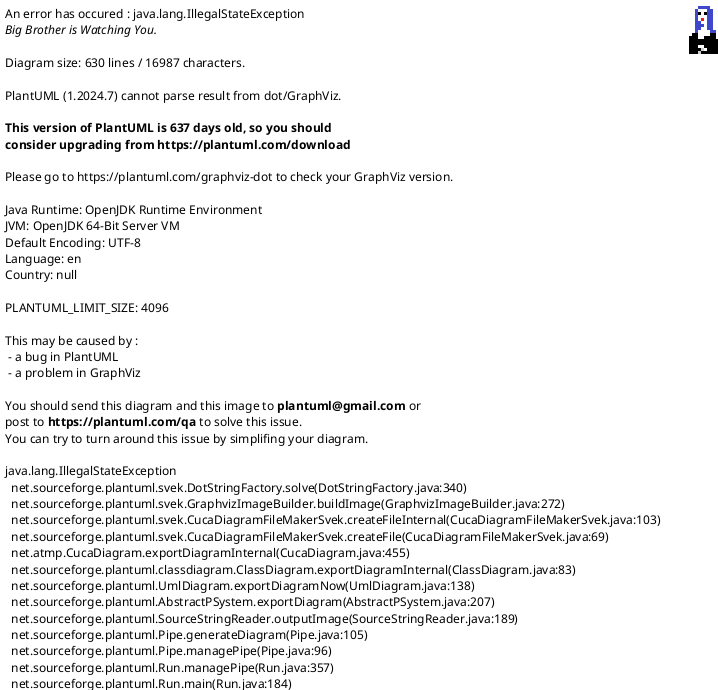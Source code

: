 @startuml etrobocon2025-class-diagram
!pragma useVerticalIf on

' レイアウト調整
skinparam linetype ortho
skinparam nodesep 50
skinparam ranksep 50
skinparam minClassWidth 100
skinparam maxMessageSize 150
skinparam maxBoxSize 150
skinparam svgMaxWidth 10000
skinparam svgMaxHeight 6000
skinparam defaultFontSize 10
skinparam classFontSize 9
skinparam packageFontSize 10

' 配置指示
!define LAYOUT_TOP_TO_BOTTOM_DIRECTION top to bottom direction

' サブシステム、ロボコンスナップ攻略システム
package "ロボコンスナップ攻略システム" {
  package "走行計画部" {
    ' コマンドの列挙型
    enum COMMAND {
      AR
      DS
      CS
      DL
      DCL
      ' CDCL
      CL
      CDL
      EC
      SL
      SS
      MCA
      BCA
      CRA
      ' NONE
    }

    ' 攻略エリアの列挙型
    enum Area {
      LineTrace
      DoubleLoop
      SmartCarry
    }

    ' メインクラス
    class EtRobocon2025 {
      + {static} start(): void
      - {static} robot: Robot
    }

    ' エリアマスタークラス
    class AreaMaster {
      + run(): void
      - area: Area
      - isLeftCourse: bool
      - targetBrightness: int
      - {static} const basePath: std::string
      - {static} const areaCommandNames: std::array<std::string, 3>
    }

    ' キャリブレータクラス
    class Calibrator {
      + selectAndSetCourse(): void
      + measureAndSetTargetBrightness(): void
      + getAngleCheckFrame(): void
      + waitForStart(): void
      + getIsLeftCourse(): bool
      + getTargetBrightness(): int
      - isLeftCourse: bool
      - targetBrightness: int
    }

    ' モーションパーサークラス
    class MotionParser {
      + {static} createMotions(Robot& robot, std::string& commandFilePath, int targetBrightness): std::vector<Motion*>
      - {static} convertCommand(const std::string& str): COMMAND
      - {static} convertBool(const std::string& command, const std::string& stringParameter): bool
    }

    ' ユーティリティクラス
    class StringOperator {
      + {static} removeEOL(const std::string& str): std::string
    }
  }
}

' サブシステム、走行体情報管理システム
package "走行体情報管理システム" {
  package "走行体情報中継部" {
    ' ミニフィグの向き判定結果
    struct MiniFigDirectionResult {
      + wasDetected: bool
      + direction: MiniFigDirection
    }

    ' ミニフィグの向きの列挙型
    enum MiniFigDirection {
      FRONT
      RIGHT
      BACK
      LEFT
    }

    ' 風景方向判定結果
    struct BackgroundDirectionResult {
      + wasDetected: bool
      + direction: BackgroundDirection
    }

    ' 風景方向の列挙型
    enum BackgroundDirection {
      FRONT
      RIGHT
      BACK
      LEFT
    }

    ' システム定数
    class SystemInfo <<constants>> {
      + {static} PI: double
      + {static} RAD_TO_DEG: double
      + {static} DEG_TO_RAD: double
      + {static} constexpr TREAD: double
      + {static} constexpr WHEEL_RADIUS: double
      + {static} constexpr RESOLUTION_WIDTH: int
      + {static} constexpr RESOLUTION_HEIGHT: int
      + {static} constexpr MIN_WIDTH: int
      + {static} constexpr MIN_HEIGHT: int
      + {static} constexpr MAX_WIDTH: int
      + {static} constexpr MAX_HEIGHT: int
    }

    ' ロボットクラス
    ' backgroundDirectionResult は実装予定の変数と関係を記述している
    class Robot {
      + Robot()
      + Robot(ICameraCapture& cam)
      + getMotorControllerInstance(): MotorController&
      + getCameraCaptureInstance(): ICameraCapture&
      + getColorSensorInstance(): spikeapi::ColorSensor&
      + getClockInstance(): spikeapi::Clock&
      + getButtonInstance(): spikeapi::Button&
      + getForceSensorInstance(): spikeapi::ForceSensor&
      + getDisplayInstance(): spikeapi::Display&
      + setIsLeftEdge(bool isLeft): void
      + getIsLeftEdge() const: bool
      + getMiniFigDirectionResult(): MiniFigDirectionResult&
      + getBackgroundDirectionResult(): BackgroundDirectionResult&
      - motorController: MotorController
      - defaultCameraCapture: CameraCapture
      - cameraCapture: ICameraCapture&
      - colorSensor: spikeapi::ColorSensor
      - clock: spikeapi::Clock
      - button: spikeapi::Button
      - forceSensor: spikeapi::ForceSensor
      - display: spikeapi::Display
      - miniFigDirectionResult: MiniFigDirectionResult
      - backgroundDirectionResult: BackgroundDirectionResult
      - isLeftEdge: bool
    }
  }

' サブシステム、SPIKE API ラッパー
  package "SPIKE API ラッパー" {
    ' モーターコントローラークラス
    class MotorController {
      + {static} constexpr MOTOR_POWER_MAX: int
      + {static} constexpr MOTOR_POWER_MIN: int
      + setRightMotorPower(int power): void
      + setLeftMotorPower(int power): void
      + resetRightMotorPower(): void
      + resetLeftMotorPower(): void
      + resetWheelsMotorPower(): void
      + setRightMotorSpeed(double speed): void
      + setLeftMotorSpeed(double speed): void
      + stopWheelsMotor(): void
      + brakeWheelsMotor(): void
      + setArmMotorPower(int power): void
      + resetArmMotorPower(): void
      + stopArmMotor(): void
      + holdArmMotor(): void
      + getRightMotorCount(): int32_t
      + getLeftMotorCount(): int32_t
      + getArmMotorCount(): int32_t
      + getRightMotorPower(): int
      + getLeftMotorPower(): int
      + getArmMotorPower(): int
      + getRightMotorSpeed(): double
      + getLeftMotorSpeed(): double
      - rightWheel: spikeapi::Motor
      - leftWheel: spikeapi::Motor
      - armMotor: spikeapi::Motor
      - limitPowerValue(int inputPower): int
    }
  }
}

' サブシステム、走行制御システム
package "走行制御システム" {
  package "計算部" {
    ' PIDゲイン
    struct PidGain {
      + kp: double
      + ki: double
      + kd: double
    }

    ' 色の列挙型
    enum COLOR {
      NONE
      BLACK
      WHITE
      BLUE
      GREEN
      YELLOW
      RED
    }

    ' PID制御クラス
    class Pid {
      + setPidGain(double _kp, double _ki, double _kd): void
      + calculatePid(double currentValue, double delta): double
      - pidGain: PidGain
      - prevDeviation: double
      - integral: double
      - filteredDerivative: double
      - targetValue: double
      - maxIntegral: double
      - minIntegral: double
      - {static} constexpr alpha: double
    }

    ' 色識別クラス
    class ColorJudge {
      + {static} convertStringToColor(const std::string& str): COLOR
      + {static} convertColorToString(const COLOR& color): const char*
      + {static} convertHsvToColor(const spikeapi::ColorSensor::HSV& hsv): COLOR
    }

    ' 走行距離計算クラス
    class Mileage {
      + {static} calculateWheelMileage(int32_t angle): double
      + {static} calculateMileage(int32_t rightAngle, int32_t leftAngle): double
    }

    ' 速度計算クラス
    class SpeedCalculator {
      + SpeedCalculator(Robot& _robot, double _targetSpeed)
      + calculateRightMotorPower(): double
      + calculateLeftMotorPower(): double
      - const targetSpeed: double
      - rightPid: Pid
      - leftPid: Pid
      - rightMotorPower: double
      - leftMotorPower: double
      - prevRightTime: double
      - prevLeftTime: double
      - {static} constexpr RIGHT_K_P: double
      - {static} constexpr RIGHT_K_I: double
      - {static} constexpr RIGHT_K_D: double
      - {static} constexpr LEFT_K_P: double
      - {static} constexpr LEFT_K_I: double
      - {static} constexpr LEFT_K_D: double
    }
  }

  package "動作部" {
    ' Motionクラス
    abstract class Motion {
      + {abstract} run(): void
      # robot: Robot&
    }

    ' 応用動作クラス
    abstract class CompositeMotion {
      + {abstract} run(): void
    }

    ' ライントレースクラス
    abstract class LineTrace {
      + run(): void
      # {abstract} isMetPreCondition(): bool
      # {abstract} prepare(): void
      # {abstract} isMetContinuationCondition(): bool
      # targetSpeed: double
      # targetBrightness: int
      # pidGain: PidGain
    }

    ' 直進クラス
    abstract class Straight {
      + run(): void
      # {abstract} isMetPreCondition(): bool
      # {abstract} prepare(): void
      # {abstract} isMetContinuationCondition(): bool
      # targetSpeed: double
    }

    ' 回頭クラス
    abstract class Rotation {
      + run(): void
      + {abstract} isMetPreCondition(): bool
      + {abstract} prepare(): void
      + {abstract} isMetContinuationCondition(): bool
      # speed: double
      # isClockwise: bool
      # leftSign: int
      # rightSign: int
    }

    ' 色指定ライントレースクラス
    class ColorLineTrace {
      # isMetPreCondition(): bool
      # prepare(): void
      # isMetContinuationCondition(): bool
      - {static} constexpr JUDGE_COUNT: int
      - colorCount: int
      - targetColor: COLOR
    }

    ' 距離指定ライントレースクラス
    class DistanceLineTrace {
      # isMetPreCondition(): bool
      # prepare(): void
      # isMetContinuationCondition(): bool
      - targetDistance: double
      - initDistance: double
    }

    ' 色距離指定ライントレースクラス
    class ColorDistanceLineTrace {
      # isMetPreCondition(): bool
      # prepare(): void
      # isMetContinuationCondition(): bool
      - {static} constexpr JUDGE_COUNT: int
      - colorCount: int
      - targetColor: COLOR
      - targetDistance: double
      - initDistance: double
    }

    ' 距離指定直進クラス
    class DistanceStraight {
      # isMetPreCondition(): bool
      # prepare(): void
      # isMetContinuationCondition(): bool
      - targetDistance: double
      - initialDistance: double
    }

    ' 色指定直進クラス
    class ColorStraight {
      # isMetPreCondition(): bool
      # prepare(): void
      # isMetContinuationCondition(): bool
      - {static} constexpr JUDGE_COUNT: int
      - colorCount: int
      - targetColor: COLOR
    }

    ' 角度指定回頭クラス
    class AngleRotation {
      # prepare(): void
      # isMetPreCondition(): bool
      # isMetContinuationCondition(): bool
      - targetLeftDistance: double
      - targetRightDistance: double
      - targetAngle: int
    }

    ' カメラ走行系、地区大会のモデルでは書かない予定

    ' カメラPID監視クラス
    ' abstract class CameraPidTracking {
    '   + run(): void
    '   # {abstract} isMetPreCondition(): bool
    '   # {abstract} prepare(): void
    '   # {abstract} isMetContinuationCondition(): bool
    '   # boundingBoxDetector: BoundingBoxDetector&
    '   # result: BoundingBoxDetectionResult
    '   # targetSpeed: double
    '   # targetXCoordinate: int
    '   # pidGain: PidGain
    ' }

    ' 距離指定カメラライントレースクラス
    ' class DistanceCameraLineTrace {
    '   # isMetPreCondition(): bool
    '   # prepare(): void
    '   # isMetContinuationCondition(): bool
    '   - targetDistance: double
    '   - initDistance: double
    '   - detector: std::unique_ptr<BoundingBoxDetector>
    ' }

    ' 色距離指定カメラライントレースクラス
    ' class ColorDistanceCameraLineTrace {
    '   # isMetPreCondition(): bool
    '   # prepare(): void
    '   # isMetContinuationCondition(): bool
    '   - {static} constexpr JUDGE_COUNT: int
    '   - colorCount: int
    '   - targetColor: COLOR
    '   - targetDistance: double
    '   - initDistance: double
    '   - detector: std::unique_ptr<BoundingBoxDetector>
    ' }

    ' カメラフレーム復帰クラス
    ' class CameraRecoveryAction {
    '   + run(): void
    '   - boundingBoxDetector: std::unique_ptr<BoundingBoxDetector>
    '   - result: BoundingBoxDetectionResult
    '   - recoveryAngle: int
    '   - speed: double
    '   - isClockwise: bool
    '   - {static} constexpr FRAME_NUMBER: int
    ' }

    ' エッジ変更クラス
    class EdgeChange {
      + run(): void
      - isLeftEdge: bool
    }

    ' スリープクラス
    class Sleeping {
      + run(): void
      - milliSec: int
    }
  }
}

' サブシステム、カメラ撮影システム
package "カメラ撮影システム" {
  package "撮影部" {
    ' カメラキャプチャーインターフェース
    abstract class ICameraCapture {
      + {abstract} findAvailableCameraID(int maxTested): int
      + {abstract} getCameraID(): int
      + {abstract} setCameraID(int id): bool
      + {abstract} openCamera(): bool
      + {abstract} setCapProps(double width, double height): void
      + {abstract} getFrame(cv::Mat& outFrame): bool
    }

    ' カメラキャプチャークラス
    ' + getFrames(std::vector<cv::Mat>& frames, int numFrames, int millisecondInterval): bool
    ' getFrames 関数は未使用であるため、クラス図に含めない
    class CameraCapture {
      + findAvailableCameraID(int maxTested): int
      + getCameraID(): int
      + setCameraID(int id): bool
      + openCamera(): bool
      + setCapProps(double width, double height): void
      + getFrame(cv::Mat& outFrame): bool
      - cameraID: int
    }

    ' スナップショットクラス
    ' スナップショットクラスはデバッグ用のクラスなので、クラス図に含めない
    ' class Snapshot {
    '   + run(): void
    '   - fileName: std::string
    '   - {static} const path: std::string
    ' }

    ' フレーム保存クラス
    class FrameSave {
      + {static} save(cv::Mat& frame, const std::string& filePath, const std::string& fileName): void
      - {static} inline imgExtension: std::string
    }
  }
}

' サブシステム、配置エリアA撮影システム
package "配置エリアA撮影システム" {
  package "配置エリアA攻略部" {
    ' ミニフィグカメラアクション
    class MiniFigCameraAction {
      + run(): void
      - isClockwise: bool
      - preTargetAngle: int
      - postTargetAngle: int
      - targetRotationSpeed: double
      - backTargetDistance: double
      - forwardTargetDistance: double
      - backSpeed: double
      - forwardSpeed: double
      - position: int
      - {static} constexpr filePath: const char*
      - {static} constexpr uploadFileName: const char*
      - isMetPreCondition(): bool
      - detectDirection(cv::Mat& frame): void
    }
  }

  package "ミニフィグ向き判定部" {
    ' ミニフィグ向き判定クラス
    class MiniFigDirectionDetector {
      + detect(const cv::Mat& frame, MiniFigDirectionResult& result): void
      - net: cv::dnn::Net
      - modelPath: std::string
      - outputImagePath: std::string
      - preprocess(const cv::Mat& frame, float scale, int padX, int padY): cv::Mat
      - postprocess(const std::vector<cv::Mat>& outputs, const cv::Mat& frame, float scale, int padX, int padY, MiniFigDirectionResult& result): void
    }
  }
}

' サブシステム、配置エリアB撮影システム
package "配置エリアB撮影システム" {
  package "配置エリアB攻略部" {
    ' 風景プラレールカメラアクション
    class BackgroundPlaCameraAction {
      + run(): void
      - isClockwise: bool
      - preTargetAngle: int
      - postTargetAngle: int
      - targetRotationSpeed: double
      - threshold: double
      - minArea: double
      - position: int
      - roi: cv::Rect
      - isMetPreCondition(): bool
      - detectDirection(cv::Mat& frame): void
    }
  }

  package "動体検出部" {
    ' 動体検出クラス
    class MotionDetector {
      + setBackground(const cv::Mat& background): bool
      + detect(const cv::Mat& frame, BoundingBoxDetectionResult& result): void
      + compareTwoFrames(const cv::Mat& firstFrame, const cv::Mat& secondFrame): std::vector<cv::Point>
      - threshold: double
      - minArea: double
      - roi: cv::Rect
      - bgFrame: cv::Mat
    }

    ' プラレールカメラアクション
    class PlaCameraAction {
      + run(): void
      + setImageSaveName(const std::string& fileName): void
      - getBackgroundFrame(): void
      - {static} constexpr MAX_NO_MOTION: int
      - {static} constexpr filePath: const char*
      - imageSaveName: std::string
    }

    ' 画像処理系
    ' カメラライントレースが出てくるなら、カメラ撮影部へ移動
    struct BoundingBoxDetectionResult {
      + wasDetected: bool
      + topLeft: cv::Point
      + topRight: cv::Point
      + bottomLeft: cv::Point
      + bottomRight: cv::Point
    }

    abstract class BoundingBoxDetector {
      + {abstract} detect(const cv::Mat& frame, BoundingBoxDetectionResult& result): void
    }

    class LineBoundingBoxDetector {
      + detect(const cv::Mat& frame, BoundingBoxDetectionResult& result): void
      - {static} MIN_LINE_CONTOUR_AREA: double
      - lowerHSV: cv::Scalar
      - upperHSV: cv::Scalar
      - roi: cv::Rect
      - resolution: cv::Size
      - validateParameters(): void
    }
  }

  package "風景向き判定部" {
    ' 風景向き判定クラス
    class BackgroundDirectionDetector {
      + detect(const cv::Mat& frame, BackgroundDirectionResult& result): void
      - net: cv::dnn::Net
      - modelPath: std::string
      - outputImagePath: std::string
      - preprocess(const cv::Mat& frame, float scale, int padX, int padY): cv::Mat
      - postprocess(const std::vector<cv::Mat>& outputs, const cv::Mat& frame, float scale, int padX, int padY, BackgroundDirectionResult& result): void
    }
  }
}

' サブシステム、ユーティリティシステム
package "ユーティリティシステム" {
  package "コマンド実行部" {
    ' シェルコマンド実行クラス
    class CommandExecutor {
      + {static} exec(const std::string& command): int
    }
  }
}

' サブシステム、走行体・無線通信デバイス間通信システム
package "走行体・無線通信デバイス間通信システム" {
  ' 走行体から無線通信デバイスへの画像アップロードクラス
  class ImageUploader {
    + {static} uploadImage(const std::string& imagePath, int maxAttempts): bool
  }
}

' サブシステム、画像アップロードシステム
package "画像アップロードシステム" {
  ' 別リポジトリの etrobocon2025-comm-device-system を参照
  ' 無線通信デバイスから競技システムへの画像アップロードクラス
  class OfficialInterface {
    + uploadSnap (std::string imagePath): bool
  }
}



' 関係性の定義


' 1. 継承関係 (Inheritance)
LineTrace --|> Motion : 継承
Straight --|> Motion : 継承
Rotation --|> Motion : 継承
' CameraPidTracking --|> Motion : 継承
CompositeMotion --|> Motion : 継承

DistanceLineTrace --|> LineTrace : 継承
ColorLineTrace --|> LineTrace : 継承
ColorDistanceLineTrace --|> LineTrace : 継承

DistanceStraight --|> Straight : 継承
ColorStraight --|> Straight : 継承

AngleRotation --|> Rotation : 継承

' DistanceCameraLineTrace --|> CameraPidTracking : 継承
' ColorDistanceCameraLineTrace --|> CameraPidTracking : 継承

MiniFigCameraAction --|> CompositeMotion : 継承
BackgroundPlaCameraAction --|> CompositeMotion : 継承
' CameraRecoveryAction --|> CompositeMotion : 継承

EdgeChange --|> Motion : 継承
Sleeping --|> Motion : 継承
' Snapshot --|> Motion : 継承
' 実際に継承してるが、モデル上ではあまり必要性がないため継承していないことにする
' PlaCameraAction --|> Motion : 継承

LineBoundingBoxDetector --|> BoundingBoxDetector : 継承
MotionDetector --|> BoundingBoxDetector : 継承

' 2. 実現関係 (Realization)
CameraCapture ..|> ICameraCapture : 実現

' 3. コンポジション関係 (Composition) - 強い所有関係
EtRobocon2025 *-- Robot : コンポジション
Robot *-- MotorController : コンポジション
Robot *-- CameraCapture : コンポジション
Robot *-- "spikeapi::ColorSensor" : コンポジション
Robot *-- "spikeapi::Clock" : コンポジション
Robot *-- "spikeapi::Button" : コンポジション
Robot *-- "spikeapi::ForceSensor" : コンポジション
Robot *-- "spikeapi::Display" : コンポジション
Robot *-- BackgroundDirectionResult : コンポジション
Robot *-- MiniFigDirectionResult : コンポジション

MotorController *-- "spikeapi::Motor" : コンポジション

Pid *-- PidGain : コンポジション

SpeedCalculator *-- Pid : コンポジション

PlaCameraAction *-- MotionDetector : コンポジション

ColorJudge *-- COLOR : コンポジション

' 4. 集約関係 (Aggregation) - 弱い所有関係
Robot o-- ICameraCapture : 集約
' CameraPidTracking o-- BoundingBoxDetector : 集約
' DistanceCameraLineTrace o-- BoundingBoxDetector : 集約

' 5. 関連関係 (Association) - 永続的な関係
AreaMaster --> Robot : 関連
Calibrator --> Robot : 関連
Motion --> Robot : 関連

' 6. 依存関係 (Dependency) - 一時的な使用関係
AreaMaster ..> MotionParser : 依存
AreaMaster ..> Area : 依存

MotionParser ..> Motion : 依存
MotionParser ..> COMMAND : 依存
MotionParser ..> ColorLineTrace : 依存
MotionParser ..> DistanceLineTrace : 依存
MotionParser ..> ColorDistanceLineTrace : 依存
MotionParser ..> DistanceStraight : 依存
MotionParser ..> ColorStraight : 依存
MotionParser ..> AngleRotation : 依存
' MotionParser ..> DistanceCameraLineTrace : 依存
' MotionParser ..> ColorDistanceCameraLineTrace : 依存
MotionParser ..> EdgeChange : 依存
MotionParser ..> Sleeping : 依存
' MotionParser ..> Snapshot : 依存
MotionParser ..> MiniFigCameraAction : 依存
MotionParser ..> BackgroundPlaCameraAction : 依存
' MotionParser ..> CameraRecoveryAction : 依存
MotionParser ..> StringOperator : 依存

LineTrace ..> PidGain : 依存
LineTrace ..> ColorJudge : 依存
LineTrace ..> Mileage : 依存
LineTrace ..> SpeedCalculator : 依存

Straight ..> SpeedCalculator : 依存

AngleRotation ..> Mileage : 依存
AngleRotation ..> SystemInfo : 依存

Mileage ..> SystemInfo : 依存
MotorController ..> SystemInfo : 依存
SpeedCalculator ..> SystemInfo : 依存
LineBoundingBoxDetector ..> SystemInfo : 依存
PlaCameraAction ..> SystemInfo : 依存
MiniFigCameraAction ..> SystemInfo : 依存

ColorLineTrace ..> COLOR : 依存
ColorStraight ..> COLOR : 依存
ColorStraight ..> ColorJudge : 依存
ColorDistanceLineTrace ..> COLOR : 依存

' Robot -> Motion -> EdgeChange と関係があるので、Robot - EdgeChange 間の直接的な依存関係はいったん書かないことに
' EdgeChange ..> Robot : 依存

BoundingBoxDetector ..> BoundingBoxDetectionResult : 依存
LineBoundingBoxDetector ..> BoundingBoxDetectionResult : 依存
MotionDetector ..> BoundingBoxDetectionResult : 依存
' CameraPidTracking ..> PidGain : 依存
' CameraPidTracking ..> BoundingBoxDetectionResult : 依存

BackgroundDirectionDetector ..> BackgroundDirectionResult : 依存
BackgroundDirectionDetector ..> BackgroundDirection : 依存

MiniFigDirectionDetector ..> MiniFigDirectionResult : 依存
MiniFigDirectionDetector ..> MiniFigDirection : 依存



' 構造体と列挙型の関係
MiniFigDirectionResult ..> MiniFigDirection : 依存
BackgroundDirectionResult ..> BackgroundDirection : 依存

MiniFigCameraAction ..> FrameSave : 依存
MiniFigCameraAction ..> MiniFigDirectionDetector : 依存
MiniFigCameraAction ..> AngleRotation : 依存
MiniFigCameraAction ..> DistanceStraight : 依存
' Snapshot ..> FrameSave : 依存
PlaCameraAction ..> FrameSave : 依存
MotionDetector ..> FrameSave : 依存
BackgroundPlaCameraAction ..> BackgroundDirectionDetector : 依存
BackgroundPlaCameraAction ..> PlaCameraAction : 依存
BackgroundPlaCameraAction ..> AngleRotation : 依存
MiniFigCameraAction ..> ImageUploader : 依存
BackgroundPlaCameraAction ..> ImageUploader : 依存
' CameraRecoveryAction ..> BoundingBoxDetector : 依存
' CameraRecoveryAction ..> BoundingBoxDetectionResult : 依存
ImageUploader ..> CommandExecutor : 依存


@enduml
